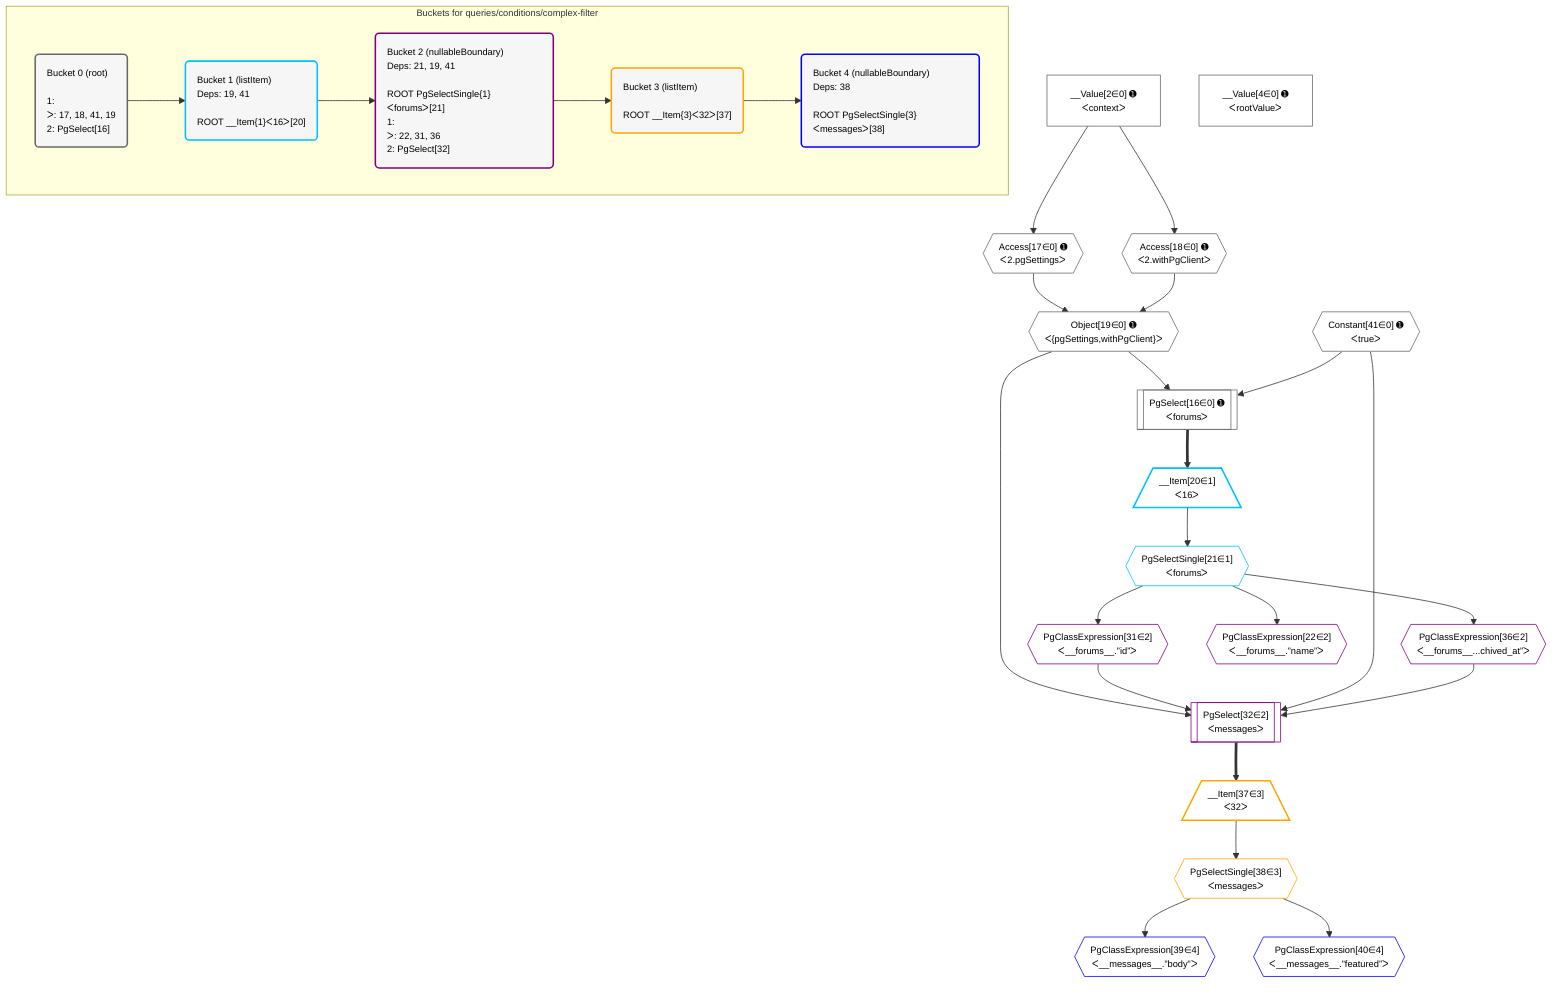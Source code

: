%%{init: {'themeVariables': { 'fontSize': '12px'}}}%%
graph TD
    classDef path fill:#eee,stroke:#000,color:#000
    classDef plan fill:#fff,stroke-width:1px,color:#000
    classDef itemplan fill:#fff,stroke-width:2px,color:#000
    classDef unbatchedplan fill:#dff,stroke-width:1px,color:#000
    classDef sideeffectplan fill:#fcc,stroke-width:2px,color:#000
    classDef bucket fill:#f6f6f6,color:#000,stroke-width:2px,text-align:left


    %% plan dependencies
    PgSelect16[["PgSelect[16∈0] ➊<br />ᐸforumsᐳ"]]:::plan
    Object19{{"Object[19∈0] ➊<br />ᐸ{pgSettings,withPgClient}ᐳ"}}:::plan
    Constant41{{"Constant[41∈0] ➊<br />ᐸtrueᐳ"}}:::plan
    Object19 & Constant41 --> PgSelect16
    Access17{{"Access[17∈0] ➊<br />ᐸ2.pgSettingsᐳ"}}:::plan
    Access18{{"Access[18∈0] ➊<br />ᐸ2.withPgClientᐳ"}}:::plan
    Access17 & Access18 --> Object19
    __Value2["__Value[2∈0] ➊<br />ᐸcontextᐳ"]:::plan
    __Value2 --> Access17
    __Value2 --> Access18
    __Value4["__Value[4∈0] ➊<br />ᐸrootValueᐳ"]:::plan
    __Item20[/"__Item[20∈1]<br />ᐸ16ᐳ"\]:::itemplan
    PgSelect16 ==> __Item20
    PgSelectSingle21{{"PgSelectSingle[21∈1]<br />ᐸforumsᐳ"}}:::plan
    __Item20 --> PgSelectSingle21
    PgSelect32[["PgSelect[32∈2]<br />ᐸmessagesᐳ"]]:::plan
    PgClassExpression31{{"PgClassExpression[31∈2]<br />ᐸ__forums__.”id”ᐳ"}}:::plan
    PgClassExpression36{{"PgClassExpression[36∈2]<br />ᐸ__forums__...chived_at”ᐳ"}}:::plan
    Object19 & PgClassExpression31 & Constant41 & PgClassExpression36 --> PgSelect32
    PgClassExpression22{{"PgClassExpression[22∈2]<br />ᐸ__forums__.”name”ᐳ"}}:::plan
    PgSelectSingle21 --> PgClassExpression22
    PgSelectSingle21 --> PgClassExpression31
    PgSelectSingle21 --> PgClassExpression36
    __Item37[/"__Item[37∈3]<br />ᐸ32ᐳ"\]:::itemplan
    PgSelect32 ==> __Item37
    PgSelectSingle38{{"PgSelectSingle[38∈3]<br />ᐸmessagesᐳ"}}:::plan
    __Item37 --> PgSelectSingle38
    PgClassExpression39{{"PgClassExpression[39∈4]<br />ᐸ__messages__.”body”ᐳ"}}:::plan
    PgSelectSingle38 --> PgClassExpression39
    PgClassExpression40{{"PgClassExpression[40∈4]<br />ᐸ__messages__.”featured”ᐳ"}}:::plan
    PgSelectSingle38 --> PgClassExpression40

    %% define steps

    subgraph "Buckets for queries/conditions/complex-filter"
    Bucket0("Bucket 0 (root)<br /><br />1: <br />ᐳ: 17, 18, 41, 19<br />2: PgSelect[16]"):::bucket
    classDef bucket0 stroke:#696969
    class Bucket0,__Value2,__Value4,PgSelect16,Access17,Access18,Object19,Constant41 bucket0
    Bucket1("Bucket 1 (listItem)<br />Deps: 19, 41<br /><br />ROOT __Item{1}ᐸ16ᐳ[20]"):::bucket
    classDef bucket1 stroke:#00bfff
    class Bucket1,__Item20,PgSelectSingle21 bucket1
    Bucket2("Bucket 2 (nullableBoundary)<br />Deps: 21, 19, 41<br /><br />ROOT PgSelectSingle{1}ᐸforumsᐳ[21]<br />1: <br />ᐳ: 22, 31, 36<br />2: PgSelect[32]"):::bucket
    classDef bucket2 stroke:#7f007f
    class Bucket2,PgClassExpression22,PgClassExpression31,PgSelect32,PgClassExpression36 bucket2
    Bucket3("Bucket 3 (listItem)<br /><br />ROOT __Item{3}ᐸ32ᐳ[37]"):::bucket
    classDef bucket3 stroke:#ffa500
    class Bucket3,__Item37,PgSelectSingle38 bucket3
    Bucket4("Bucket 4 (nullableBoundary)<br />Deps: 38<br /><br />ROOT PgSelectSingle{3}ᐸmessagesᐳ[38]"):::bucket
    classDef bucket4 stroke:#0000ff
    class Bucket4,PgClassExpression39,PgClassExpression40 bucket4
    Bucket0 --> Bucket1
    Bucket1 --> Bucket2
    Bucket2 --> Bucket3
    Bucket3 --> Bucket4
    end